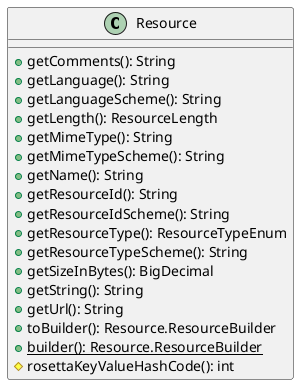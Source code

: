 @startuml

    class Resource [[Resource.html]] {
        +getComments(): String
        +getLanguage(): String
        +getLanguageScheme(): String
        +getLength(): ResourceLength
        +getMimeType(): String
        +getMimeTypeScheme(): String
        +getName(): String
        +getResourceId(): String
        +getResourceIdScheme(): String
        +getResourceType(): ResourceTypeEnum
        +getResourceTypeScheme(): String
        +getSizeInBytes(): BigDecimal
        +getString(): String
        +getUrl(): String
        +toBuilder(): Resource.ResourceBuilder
        {static} +builder(): Resource.ResourceBuilder
        #rosettaKeyValueHashCode(): int
    }

@enduml
